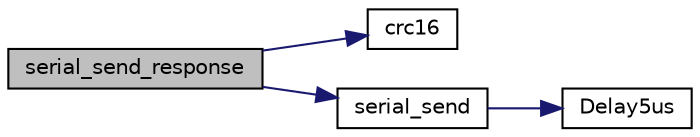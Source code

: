 digraph "serial_send_response"
{
 // INTERACTIVE_SVG=YES
  edge [fontname="Helvetica",fontsize="10",labelfontname="Helvetica",labelfontsize="10"];
  node [fontname="Helvetica",fontsize="10",shape=record];
  rankdir="LR";
  Node1 [label="serial_send_response",height=0.2,width=0.4,color="black", fillcolor="grey75", style="filled", fontcolor="black"];
  Node1 -> Node2 [color="midnightblue",fontsize="10",style="solid",fontname="Helvetica"];
  Node2 [label="crc16",height=0.2,width=0.4,color="black", fillcolor="white", style="filled",URL="$dd/d1b/a00015.html#a6553827687db2137ee550ad6e1d2f316",tooltip="Standard CRC16 routine. "];
  Node1 -> Node3 [color="midnightblue",fontsize="10",style="solid",fontname="Helvetica"];
  Node3 [label="serial_send",height=0.2,width=0.4,color="black", fillcolor="white", style="filled",URL="$dc/de2/a00024.html#a17f65cf9dbacdfb97cb2536ed0097ccb",tooltip="Function sending buffers over serial port. "];
  Node3 -> Node4 [color="midnightblue",fontsize="10",style="solid",fontname="Helvetica"];
  Node4 [label="Delay5us",height=0.2,width=0.4,color="black", fillcolor="white", style="filled",URL="$d0/d33/a00027.html#a3b0017f6ec0e04a6435bba00fe325294",tooltip="Assembler function - 5us granularity loop delay. "];
}
